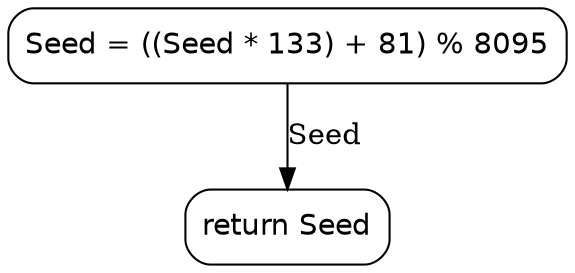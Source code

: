 digraph RandomInteger_DFG {
    node [shape=box, style=rounded, fontname="Helvetica"];
    N1 [label="Seed = ((Seed * 133) + 81) % 8095"];
    N2 [label="return Seed"];
    N1 -> N2 [label="Seed"];
}